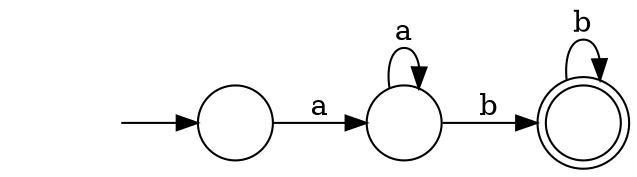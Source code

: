 digraph Automaton {
  rankdir = LR;
  0 [shape=circle,label=""];
  0 -> 0 [label="a"]
  0 -> 2 [label="b"]
  1 [shape=circle,label=""];
  initial [shape=plaintext,label=""];
  initial -> 1
  1 -> 0 [label="a"]
  2 [shape=doublecircle,label=""];
  2 -> 2 [label="b"]
}
